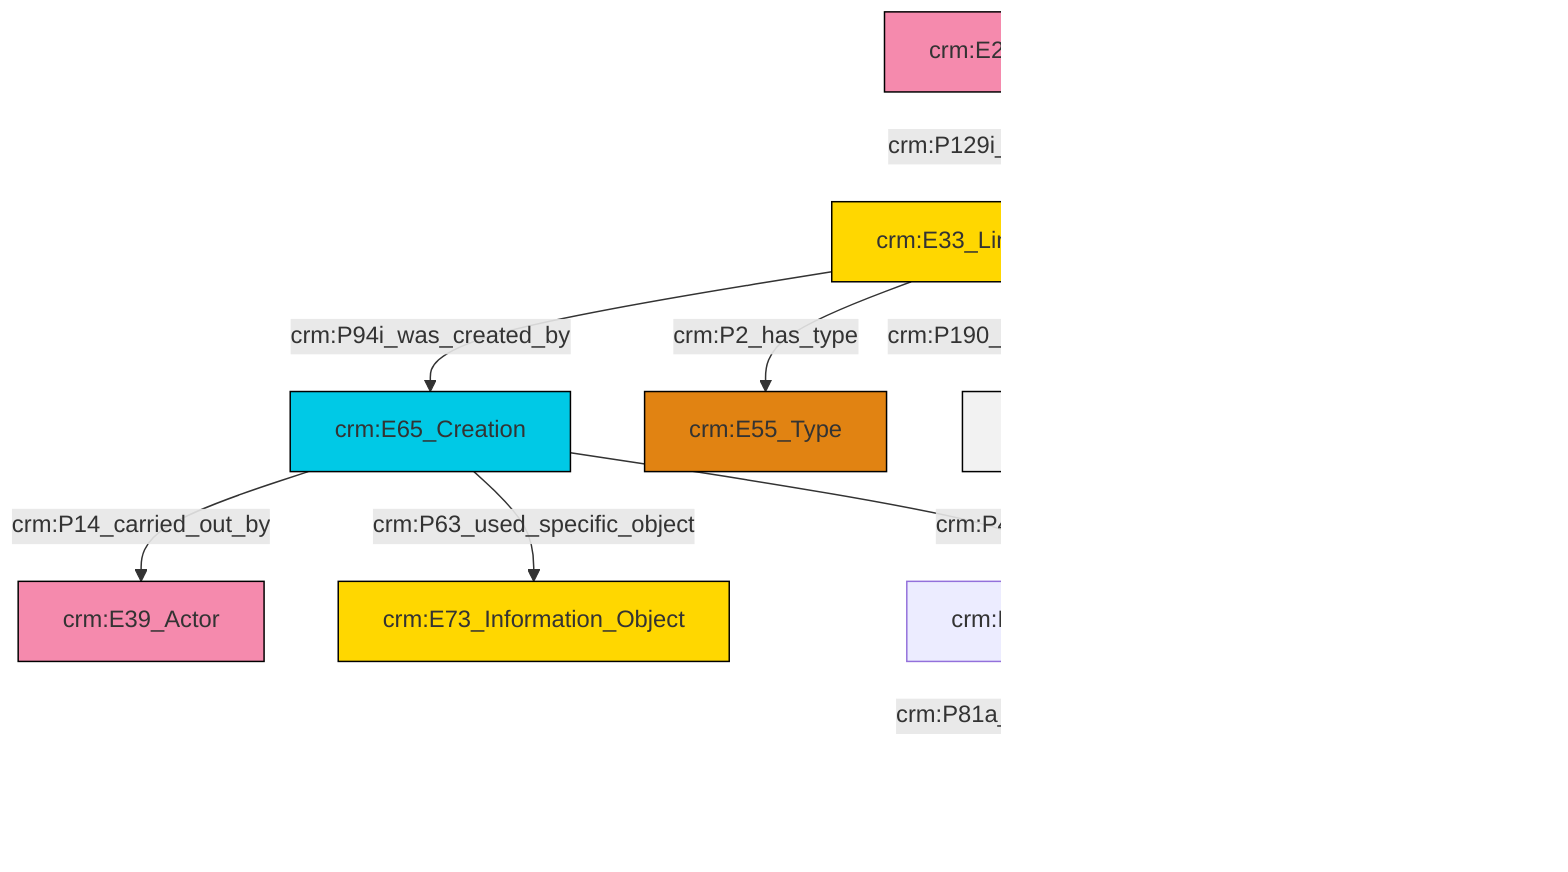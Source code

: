 graph TD
classDef Literal fill:#f2f2f2,stroke:#000000;
classDef CRM_Entity fill:#FFFFFF,stroke:#000000;
classDef Temporal_Entity fill:#00C9E6, stroke:#000000;
classDef Type fill:#E18312, stroke:#000000;
classDef Time-Span fill:#2C9C91, stroke:#000000;
classDef Appellation fill:#FFEB7F, stroke:#000000;
classDef Place fill:#008836, stroke:#000000;
classDef Persistent_Item fill:#B266B2, stroke:#000000;
classDef Conceptual_Object fill:#FFD700, stroke:#000000;
classDef Physical_Thing fill:#D2B48C, stroke:#000000;
classDef Actor fill:#f58aad, stroke:#000000;
classDef PC_Classes fill:#4ce600, stroke:#000000;
classDef Multi fill:#cccccc,stroke:#000000;

0["crm:E33_Linguistic_Object"]:::Conceptual_Object -->|crm:P94i_was_created_by| 2["crm:E65_Creation"]:::Temporal_Entity
0["crm:E33_Linguistic_Object"]:::Conceptual_Object -->|crm:P2_has_type| 3["crm:E55_Type"]:::Type
0["crm:E33_Linguistic_Object"]:::Conceptual_Object -->|crm:P190_has_symbolic_content| 6[rdfs:Literal]:::Literal
2["crm:E65_Creation"]:::Temporal_Entity -->|crm:P14_carried_out_by| 7["crm:E39_Actor"]:::Actor
2["crm:E65_Creation"]:::Temporal_Entity -->|crm:P4_has_time-span| 12["crm:E52_Time-span"]:::Default
4["crm:E21_Person"]:::Actor -->|crm:P129i_is_subject_of| 0["crm:E33_Linguistic_Object"]:::Conceptual_Object
12["crm:E52_Time-span"]:::Default -->|crm:P81a_begin_of_the_begin| 15[rdfs:Literal]:::Literal
12["crm:E52_Time-span"]:::Default -->|crm:P81b_end_of_the_end| 16[rdfs:Literal]:::Literal
2["crm:E65_Creation"]:::Temporal_Entity -->|crm:P63_used_specific_object| 8["crm:E73_Information_Object"]:::Conceptual_Object
0["crm:E33_Linguistic_Object"]:::Conceptual_Object -->|crm:P72_has_language| 13["crm:E56_Language"]:::Type